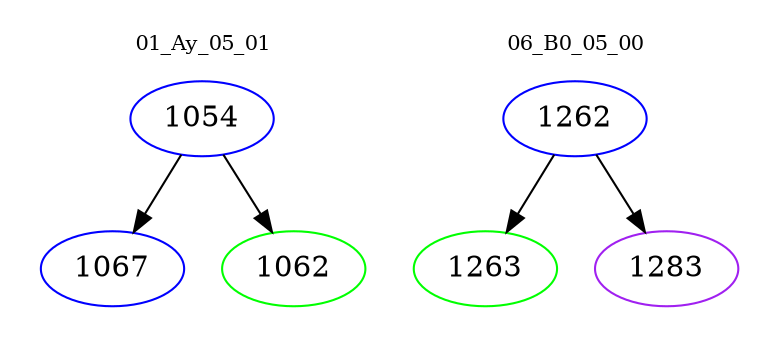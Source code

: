 digraph{
subgraph cluster_0 {
color = white
label = "01_Ay_05_01";
fontsize=10;
T0_1054 [label="1054", color="blue"]
T0_1054 -> T0_1067 [color="black"]
T0_1067 [label="1067", color="blue"]
T0_1054 -> T0_1062 [color="black"]
T0_1062 [label="1062", color="green"]
}
subgraph cluster_1 {
color = white
label = "06_B0_05_00";
fontsize=10;
T1_1262 [label="1262", color="blue"]
T1_1262 -> T1_1263 [color="black"]
T1_1263 [label="1263", color="green"]
T1_1262 -> T1_1283 [color="black"]
T1_1283 [label="1283", color="purple"]
}
}
